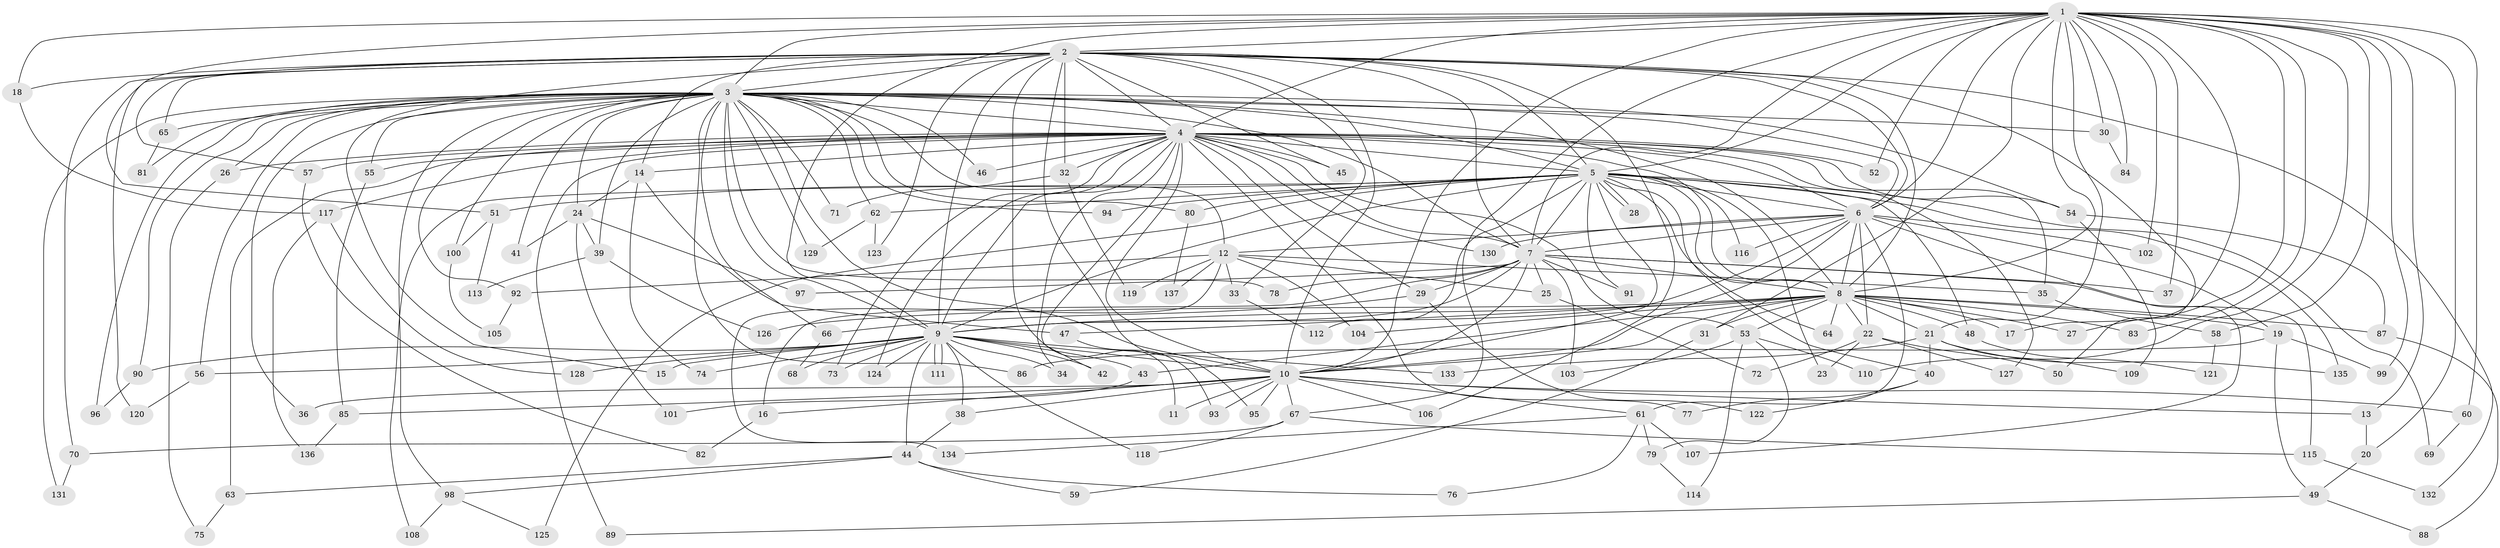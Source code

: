 // coarse degree distribution, {26: 0.021052631578947368, 25: 0.021052631578947368, 33: 0.010526315789473684, 31: 0.010526315789473684, 16: 0.010526315789473684, 18: 0.010526315789473684, 24: 0.010526315789473684, 21: 0.010526315789473684, 2: 0.47368421052631576, 10: 0.010526315789473684, 3: 0.24210526315789474, 5: 0.031578947368421054, 7: 0.010526315789473684, 6: 0.042105263157894736, 4: 0.07368421052631578, 8: 0.010526315789473684}
// Generated by graph-tools (version 1.1) at 2025/17/03/04/25 18:17:31]
// undirected, 137 vertices, 299 edges
graph export_dot {
graph [start="1"]
  node [color=gray90,style=filled];
  1;
  2;
  3;
  4;
  5;
  6;
  7;
  8;
  9;
  10;
  11;
  12;
  13;
  14;
  15;
  16;
  17;
  18;
  19;
  20;
  21;
  22;
  23;
  24;
  25;
  26;
  27;
  28;
  29;
  30;
  31;
  32;
  33;
  34;
  35;
  36;
  37;
  38;
  39;
  40;
  41;
  42;
  43;
  44;
  45;
  46;
  47;
  48;
  49;
  50;
  51;
  52;
  53;
  54;
  55;
  56;
  57;
  58;
  59;
  60;
  61;
  62;
  63;
  64;
  65;
  66;
  67;
  68;
  69;
  70;
  71;
  72;
  73;
  74;
  75;
  76;
  77;
  78;
  79;
  80;
  81;
  82;
  83;
  84;
  85;
  86;
  87;
  88;
  89;
  90;
  91;
  92;
  93;
  94;
  95;
  96;
  97;
  98;
  99;
  100;
  101;
  102;
  103;
  104;
  105;
  106;
  107;
  108;
  109;
  110;
  111;
  112;
  113;
  114;
  115;
  116;
  117;
  118;
  119;
  120;
  121;
  122;
  123;
  124;
  125;
  126;
  127;
  128;
  129;
  130;
  131;
  132;
  133;
  134;
  135;
  136;
  137;
  1 -- 2;
  1 -- 3;
  1 -- 4;
  1 -- 5;
  1 -- 6;
  1 -- 7;
  1 -- 8;
  1 -- 9;
  1 -- 10;
  1 -- 13;
  1 -- 17;
  1 -- 18;
  1 -- 20;
  1 -- 21;
  1 -- 27;
  1 -- 30;
  1 -- 31;
  1 -- 37;
  1 -- 51;
  1 -- 52;
  1 -- 58;
  1 -- 60;
  1 -- 67;
  1 -- 83;
  1 -- 84;
  1 -- 99;
  1 -- 102;
  1 -- 110;
  2 -- 3;
  2 -- 4;
  2 -- 5;
  2 -- 6;
  2 -- 7;
  2 -- 8;
  2 -- 9;
  2 -- 10;
  2 -- 11;
  2 -- 14;
  2 -- 15;
  2 -- 18;
  2 -- 32;
  2 -- 33;
  2 -- 45;
  2 -- 50;
  2 -- 57;
  2 -- 65;
  2 -- 70;
  2 -- 95;
  2 -- 106;
  2 -- 120;
  2 -- 123;
  2 -- 132;
  3 -- 4;
  3 -- 5;
  3 -- 6;
  3 -- 7;
  3 -- 8;
  3 -- 9;
  3 -- 10;
  3 -- 12;
  3 -- 24;
  3 -- 26;
  3 -- 30;
  3 -- 36;
  3 -- 39;
  3 -- 41;
  3 -- 46;
  3 -- 54;
  3 -- 55;
  3 -- 56;
  3 -- 62;
  3 -- 65;
  3 -- 66;
  3 -- 71;
  3 -- 78;
  3 -- 80;
  3 -- 81;
  3 -- 86;
  3 -- 90;
  3 -- 92;
  3 -- 94;
  3 -- 96;
  3 -- 98;
  3 -- 100;
  3 -- 129;
  3 -- 131;
  4 -- 5;
  4 -- 6;
  4 -- 7;
  4 -- 8;
  4 -- 9;
  4 -- 10;
  4 -- 14;
  4 -- 26;
  4 -- 29;
  4 -- 32;
  4 -- 34;
  4 -- 35;
  4 -- 42;
  4 -- 45;
  4 -- 46;
  4 -- 52;
  4 -- 53;
  4 -- 54;
  4 -- 55;
  4 -- 57;
  4 -- 63;
  4 -- 73;
  4 -- 77;
  4 -- 89;
  4 -- 117;
  4 -- 124;
  4 -- 127;
  4 -- 130;
  5 -- 6;
  5 -- 7;
  5 -- 8;
  5 -- 9;
  5 -- 10;
  5 -- 23;
  5 -- 28;
  5 -- 28;
  5 -- 40;
  5 -- 48;
  5 -- 51;
  5 -- 62;
  5 -- 64;
  5 -- 69;
  5 -- 80;
  5 -- 91;
  5 -- 94;
  5 -- 108;
  5 -- 112;
  5 -- 116;
  5 -- 125;
  5 -- 135;
  6 -- 7;
  6 -- 8;
  6 -- 9;
  6 -- 10;
  6 -- 12;
  6 -- 19;
  6 -- 22;
  6 -- 61;
  6 -- 102;
  6 -- 107;
  6 -- 116;
  6 -- 130;
  7 -- 8;
  7 -- 9;
  7 -- 10;
  7 -- 16;
  7 -- 25;
  7 -- 29;
  7 -- 37;
  7 -- 78;
  7 -- 91;
  7 -- 97;
  7 -- 103;
  7 -- 115;
  8 -- 9;
  8 -- 10;
  8 -- 17;
  8 -- 19;
  8 -- 21;
  8 -- 22;
  8 -- 27;
  8 -- 31;
  8 -- 43;
  8 -- 47;
  8 -- 48;
  8 -- 53;
  8 -- 64;
  8 -- 83;
  8 -- 87;
  8 -- 104;
  8 -- 126;
  9 -- 10;
  9 -- 15;
  9 -- 34;
  9 -- 38;
  9 -- 42;
  9 -- 43;
  9 -- 44;
  9 -- 56;
  9 -- 68;
  9 -- 73;
  9 -- 74;
  9 -- 90;
  9 -- 111;
  9 -- 111;
  9 -- 118;
  9 -- 124;
  9 -- 128;
  9 -- 133;
  10 -- 11;
  10 -- 13;
  10 -- 16;
  10 -- 36;
  10 -- 38;
  10 -- 60;
  10 -- 61;
  10 -- 67;
  10 -- 85;
  10 -- 93;
  10 -- 95;
  10 -- 106;
  12 -- 25;
  12 -- 33;
  12 -- 35;
  12 -- 92;
  12 -- 104;
  12 -- 119;
  12 -- 134;
  12 -- 137;
  13 -- 20;
  14 -- 24;
  14 -- 47;
  14 -- 74;
  16 -- 82;
  18 -- 117;
  19 -- 49;
  19 -- 86;
  19 -- 99;
  20 -- 49;
  21 -- 40;
  21 -- 109;
  21 -- 133;
  21 -- 135;
  22 -- 23;
  22 -- 50;
  22 -- 72;
  22 -- 127;
  24 -- 39;
  24 -- 41;
  24 -- 97;
  24 -- 101;
  25 -- 72;
  26 -- 75;
  29 -- 66;
  29 -- 122;
  30 -- 84;
  31 -- 59;
  32 -- 71;
  32 -- 119;
  33 -- 112;
  35 -- 58;
  38 -- 44;
  39 -- 113;
  39 -- 126;
  40 -- 77;
  40 -- 122;
  43 -- 101;
  44 -- 59;
  44 -- 63;
  44 -- 76;
  44 -- 98;
  47 -- 93;
  48 -- 121;
  49 -- 88;
  49 -- 89;
  51 -- 100;
  51 -- 113;
  53 -- 79;
  53 -- 103;
  53 -- 110;
  53 -- 114;
  54 -- 87;
  54 -- 109;
  55 -- 85;
  56 -- 120;
  57 -- 82;
  58 -- 121;
  60 -- 69;
  61 -- 76;
  61 -- 79;
  61 -- 107;
  61 -- 134;
  62 -- 123;
  62 -- 129;
  63 -- 75;
  65 -- 81;
  66 -- 68;
  67 -- 70;
  67 -- 115;
  67 -- 118;
  70 -- 131;
  79 -- 114;
  80 -- 137;
  85 -- 136;
  87 -- 88;
  90 -- 96;
  92 -- 105;
  98 -- 108;
  98 -- 125;
  100 -- 105;
  115 -- 132;
  117 -- 128;
  117 -- 136;
}
